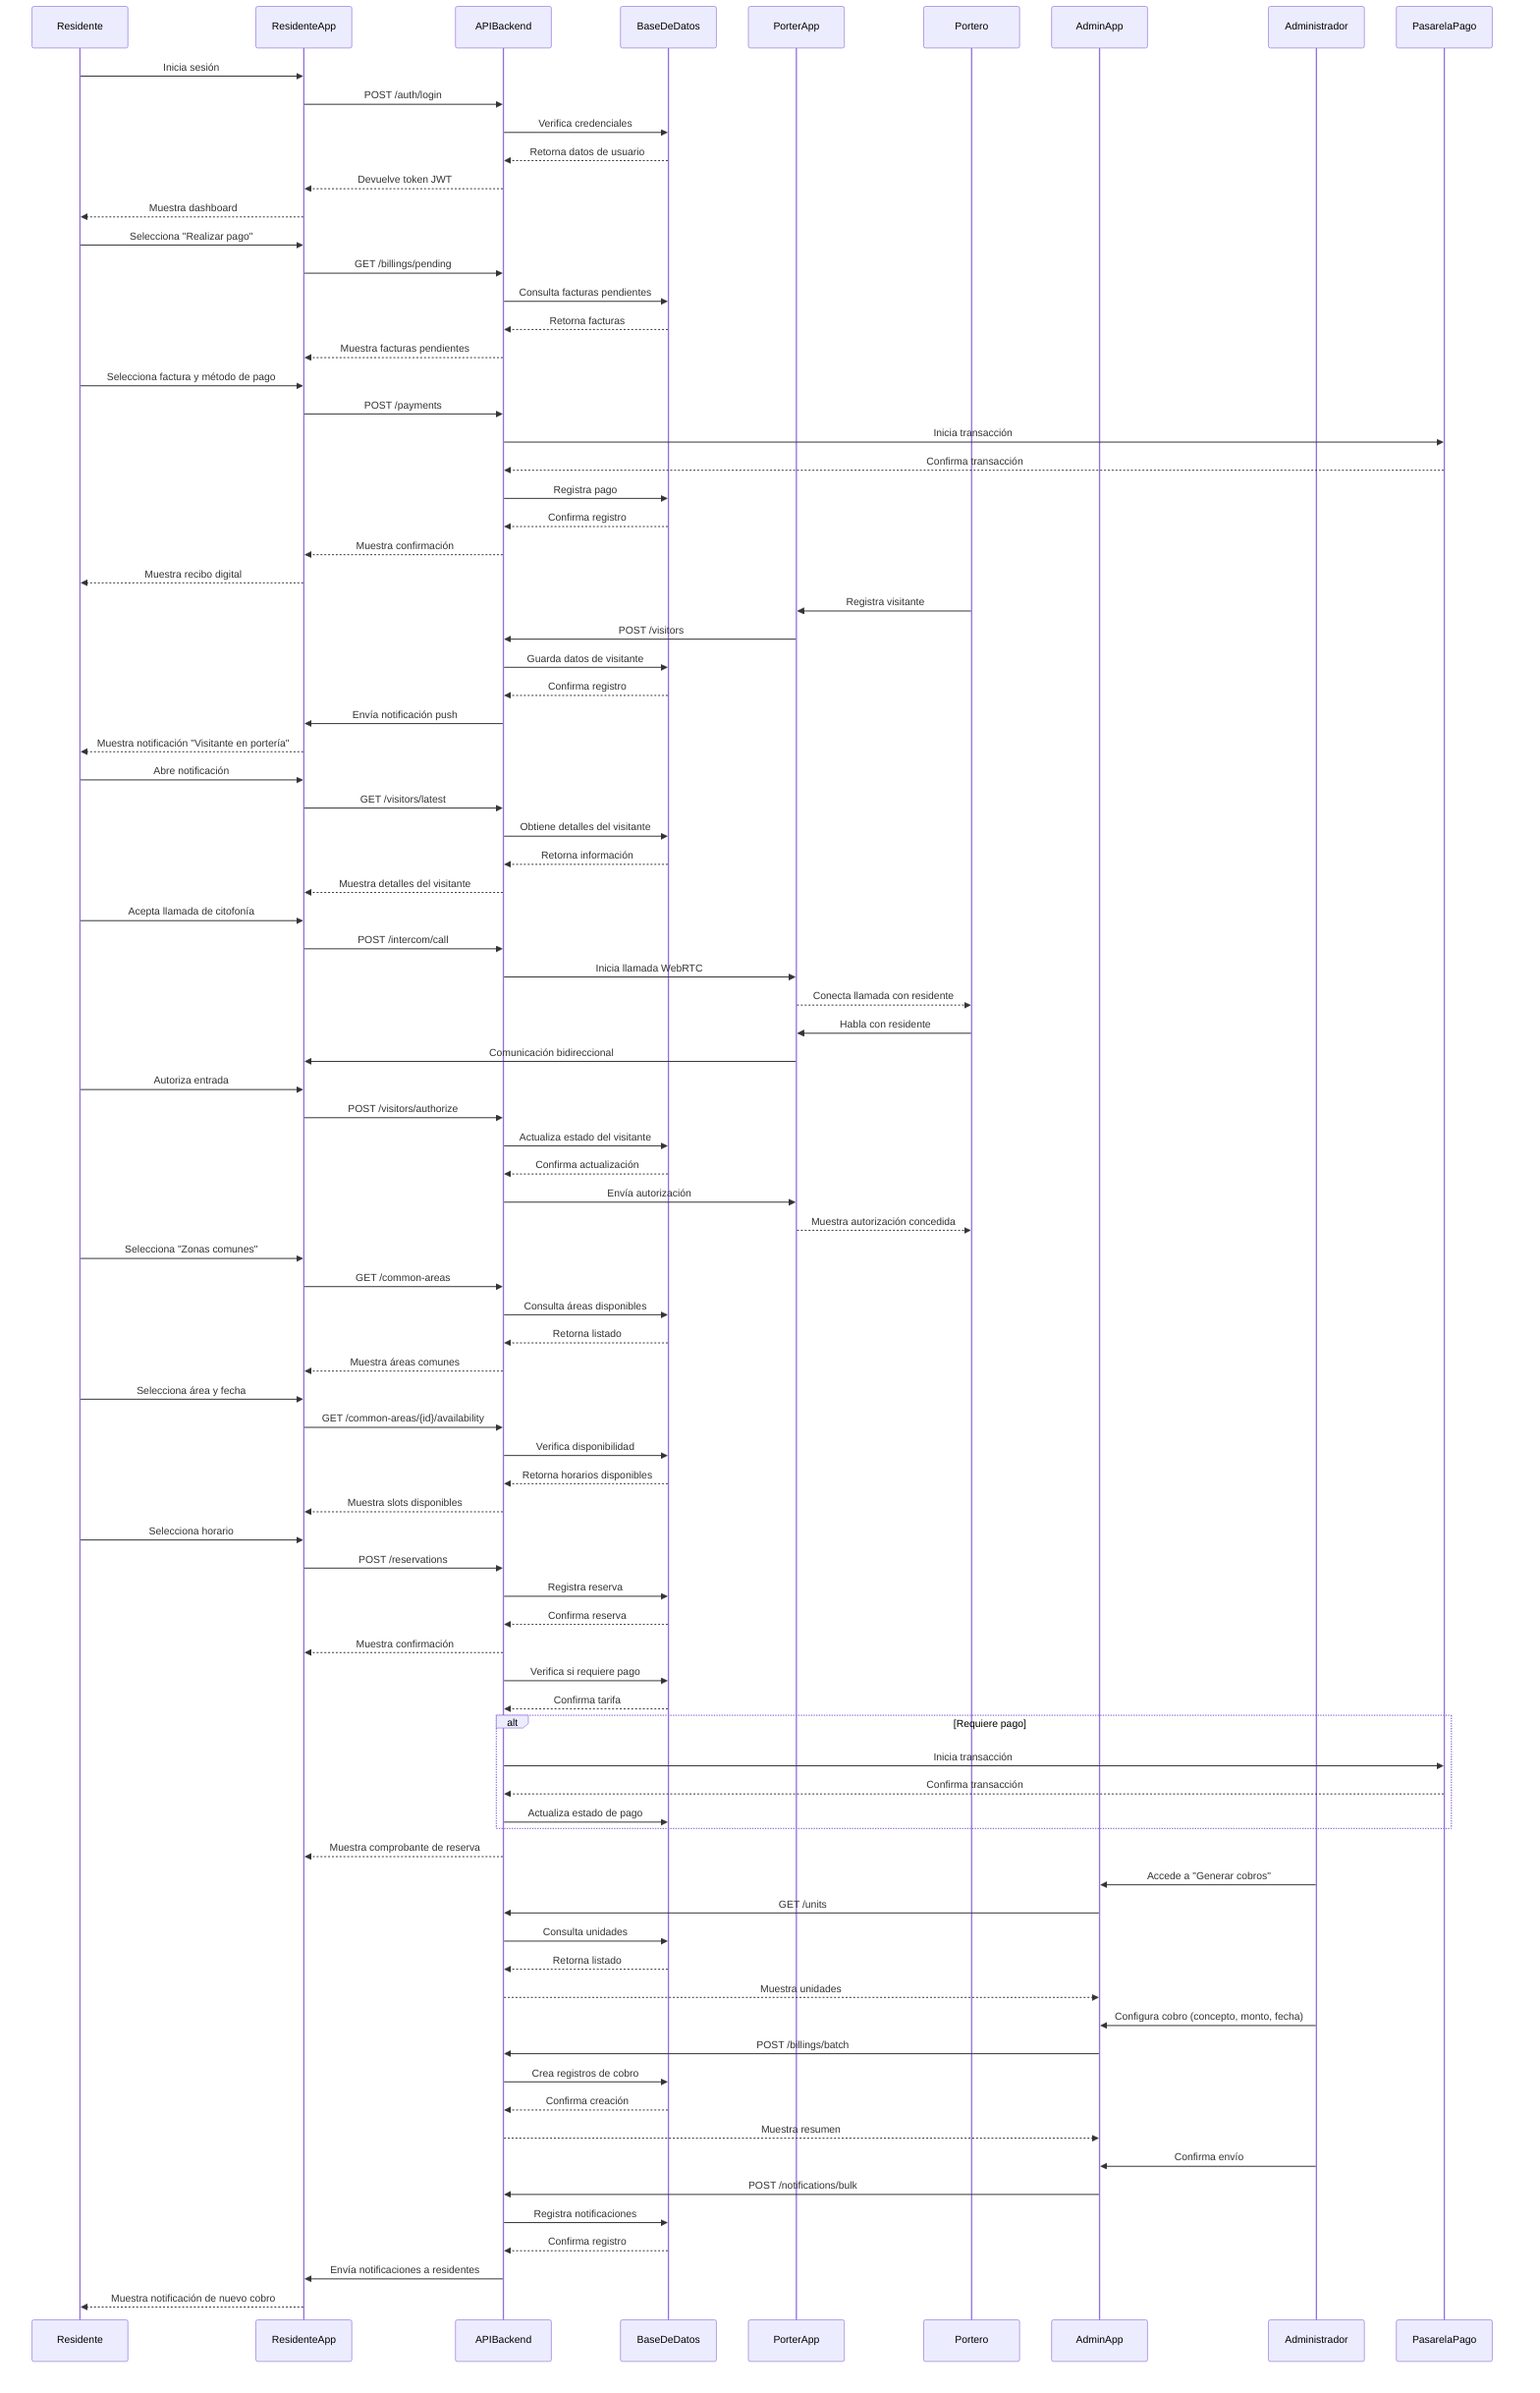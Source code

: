 sequenceDiagram
    participant R as Residente
    participant RA as ResidenteApp
    participant API as APIBackend
    participant DB as BaseDeDatos
    participant P as PorterApp
    participant PO as Portero
    participant A as AdminApp
    participant AD as Administrador
    participant PG as PasarelaPago

    %% Flujo de inicio de sesión
    R->>RA: Inicia sesión
    RA->>API: POST /auth/login
    API->>DB: Verifica credenciales
    DB-->>API: Retorna datos de usuario
    API-->>RA: Devuelve token JWT
    RA-->>R: Muestra dashboard

    %% Flujo de pago de cuota
    R->>RA: Selecciona "Realizar pago"
    RA->>API: GET /billings/pending
    API->>DB: Consulta facturas pendientes
    DB-->>API: Retorna facturas
    API-->>RA: Muestra facturas pendientes
    R->>RA: Selecciona factura y método de pago
    RA->>API: POST /payments
    API->>PG: Inicia transacción
    PG-->>API: Confirma transacción
    API->>DB: Registra pago
    DB-->>API: Confirma registro
    API-->>RA: Muestra confirmación
    RA-->>R: Muestra recibo digital

    %% Flujo de citofonía virtual
    PO->>P: Registra visitante
    P->>API: POST /visitors
    API->>DB: Guarda datos de visitante
    DB-->>API: Confirma registro
    API->>RA: Envía notificación push
    RA-->>R: Muestra notificación "Visitante en portería"
    R->>RA: Abre notificación
    RA->>API: GET /visitors/latest
    API->>DB: Obtiene detalles del visitante
    DB-->>API: Retorna información
    API-->>RA: Muestra detalles del visitante
    R->>RA: Acepta llamada de citofonía
    RA->>API: POST /intercom/call
    API->>P: Inicia llamada WebRTC
    P-->>PO: Conecta llamada con residente
    PO->>P: Habla con residente
    P->>RA: Comunicación bidireccional
    R->>RA: Autoriza entrada
    RA->>API: POST /visitors/authorize
    API->>DB: Actualiza estado del visitante
    DB-->>API: Confirma actualización
    API->>P: Envía autorización
    P-->>PO: Muestra autorización concedida

    %% Flujo de reserva de áreas comunes
    R->>RA: Selecciona "Zonas comunes"
    RA->>API: GET /common-areas
    API->>DB: Consulta áreas disponibles
    DB-->>API: Retorna listado
    API-->>RA: Muestra áreas comunes
    R->>RA: Selecciona área y fecha
    RA->>API: GET /common-areas/{id}/availability
    API->>DB: Verifica disponibilidad
    DB-->>API: Retorna horarios disponibles
    API-->>RA: Muestra slots disponibles
    R->>RA: Selecciona horario
    RA->>API: POST /reservations
    API->>DB: Registra reserva
    DB-->>API: Confirma reserva
    API-->>RA: Muestra confirmación
    API->>DB: Verifica si requiere pago
    DB-->>API: Confirma tarifa
    alt Requiere pago
        API->>PG: Inicia transacción
        PG-->>API: Confirma transacción
        API->>DB: Actualiza estado de pago
    end
    API-->>RA: Muestra comprobante de reserva

    %% Flujo de administrador - generación de cobros
    AD->>A: Accede a "Generar cobros"
    A->>API: GET /units
    API->>DB: Consulta unidades
    DB-->>API: Retorna listado
    API-->>A: Muestra unidades
    AD->>A: Configura cobro (concepto, monto, fecha)
    A->>API: POST /billings/batch
    API->>DB: Crea registros de cobro
    DB-->>API: Confirma creación
    API-->>A: Muestra resumen
    AD->>A: Confirma envío
    A->>API: POST /notifications/bulk
    API->>DB: Registra notificaciones
    DB-->>API: Confirma registro
    API->>RA: Envía notificaciones a residentes
    RA-->>R: Muestra notificación de nuevo cobro